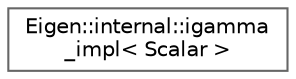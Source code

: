 digraph "类继承关系图"
{
 // LATEX_PDF_SIZE
  bgcolor="transparent";
  edge [fontname=Helvetica,fontsize=10,labelfontname=Helvetica,labelfontsize=10];
  node [fontname=Helvetica,fontsize=10,shape=box,height=0.2,width=0.4];
  rankdir="LR";
  Node0 [id="Node000000",label="Eigen::internal::igamma\l_impl\< Scalar \>",height=0.2,width=0.4,color="grey40", fillcolor="white", style="filled",URL="$struct_eigen_1_1internal_1_1igamma__impl.html",tooltip=" "];
}

